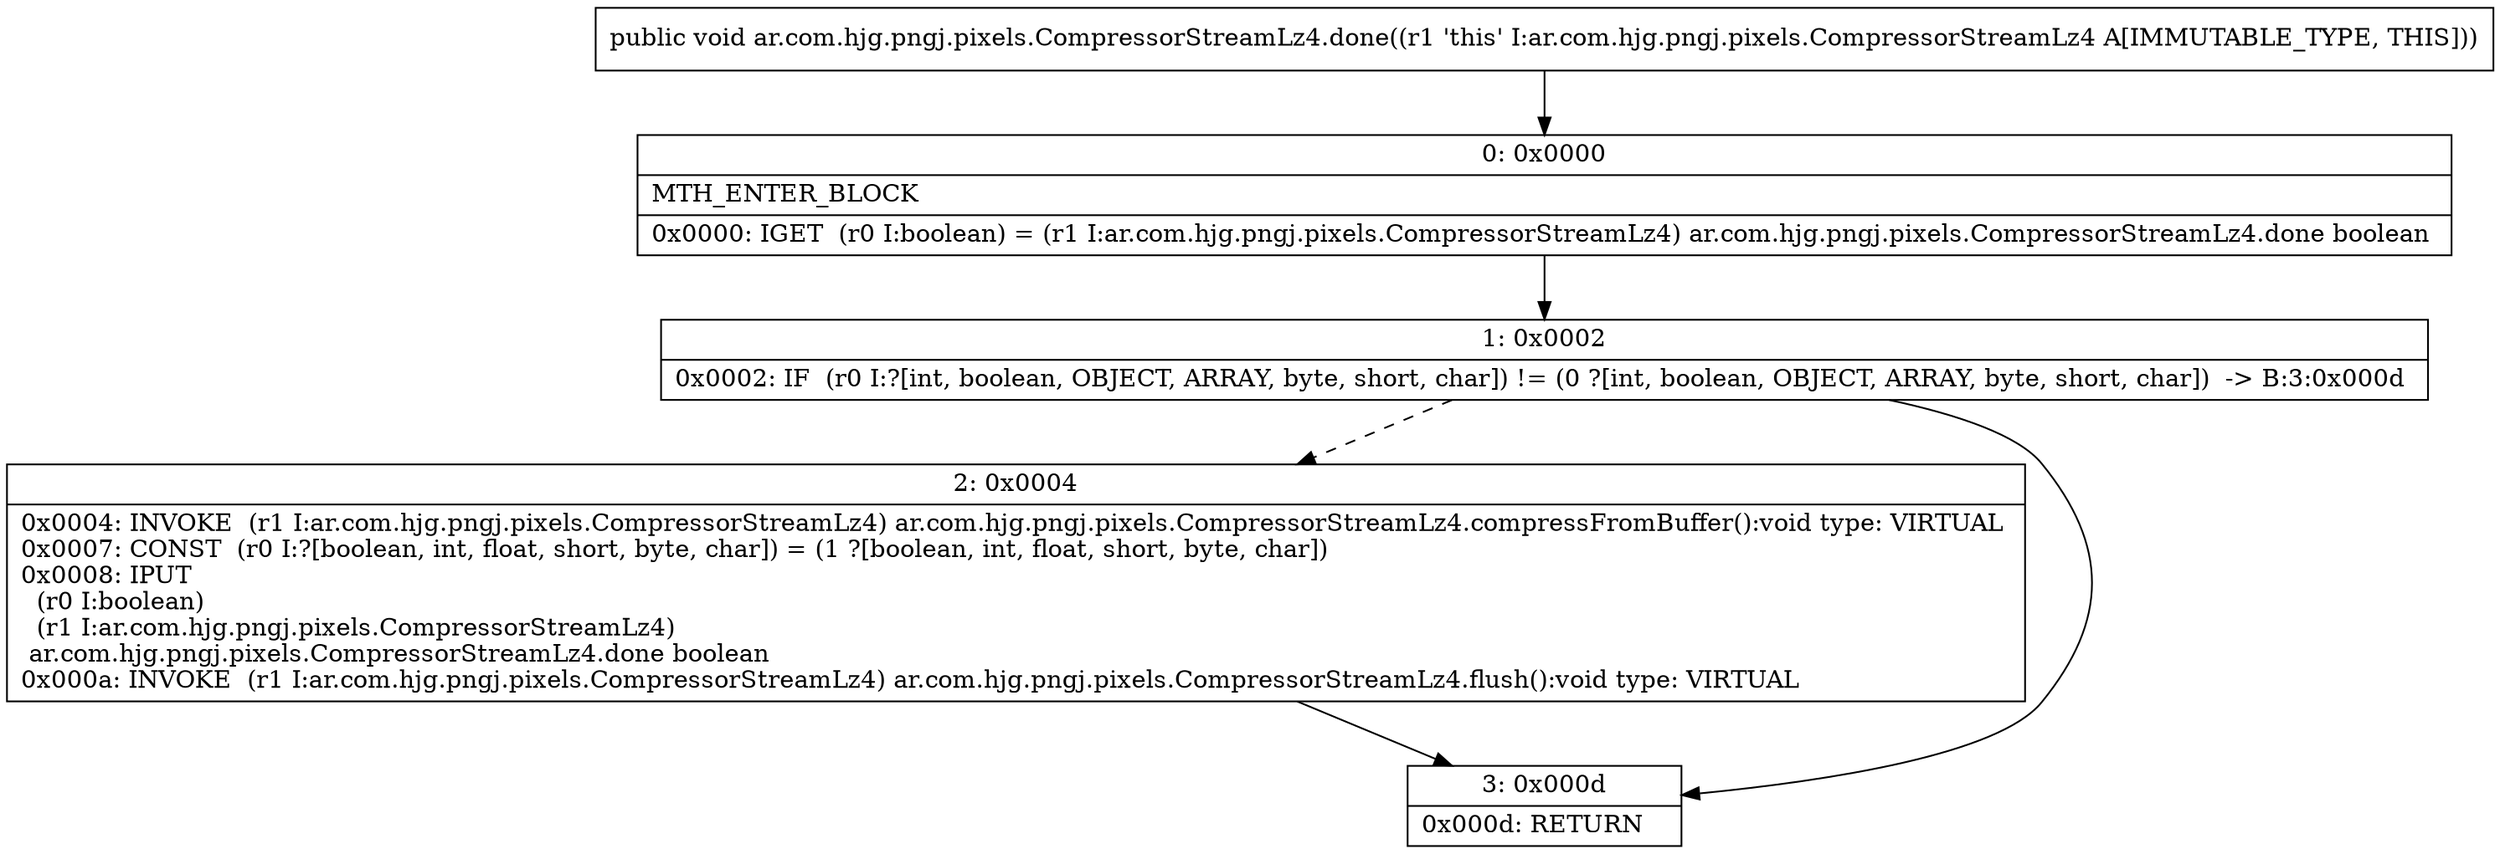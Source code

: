 digraph "CFG forar.com.hjg.pngj.pixels.CompressorStreamLz4.done()V" {
Node_0 [shape=record,label="{0\:\ 0x0000|MTH_ENTER_BLOCK\l|0x0000: IGET  (r0 I:boolean) = (r1 I:ar.com.hjg.pngj.pixels.CompressorStreamLz4) ar.com.hjg.pngj.pixels.CompressorStreamLz4.done boolean \l}"];
Node_1 [shape=record,label="{1\:\ 0x0002|0x0002: IF  (r0 I:?[int, boolean, OBJECT, ARRAY, byte, short, char]) != (0 ?[int, boolean, OBJECT, ARRAY, byte, short, char])  \-\> B:3:0x000d \l}"];
Node_2 [shape=record,label="{2\:\ 0x0004|0x0004: INVOKE  (r1 I:ar.com.hjg.pngj.pixels.CompressorStreamLz4) ar.com.hjg.pngj.pixels.CompressorStreamLz4.compressFromBuffer():void type: VIRTUAL \l0x0007: CONST  (r0 I:?[boolean, int, float, short, byte, char]) = (1 ?[boolean, int, float, short, byte, char]) \l0x0008: IPUT  \l  (r0 I:boolean)\l  (r1 I:ar.com.hjg.pngj.pixels.CompressorStreamLz4)\l ar.com.hjg.pngj.pixels.CompressorStreamLz4.done boolean \l0x000a: INVOKE  (r1 I:ar.com.hjg.pngj.pixels.CompressorStreamLz4) ar.com.hjg.pngj.pixels.CompressorStreamLz4.flush():void type: VIRTUAL \l}"];
Node_3 [shape=record,label="{3\:\ 0x000d|0x000d: RETURN   \l}"];
MethodNode[shape=record,label="{public void ar.com.hjg.pngj.pixels.CompressorStreamLz4.done((r1 'this' I:ar.com.hjg.pngj.pixels.CompressorStreamLz4 A[IMMUTABLE_TYPE, THIS])) }"];
MethodNode -> Node_0;
Node_0 -> Node_1;
Node_1 -> Node_2[style=dashed];
Node_1 -> Node_3;
Node_2 -> Node_3;
}

